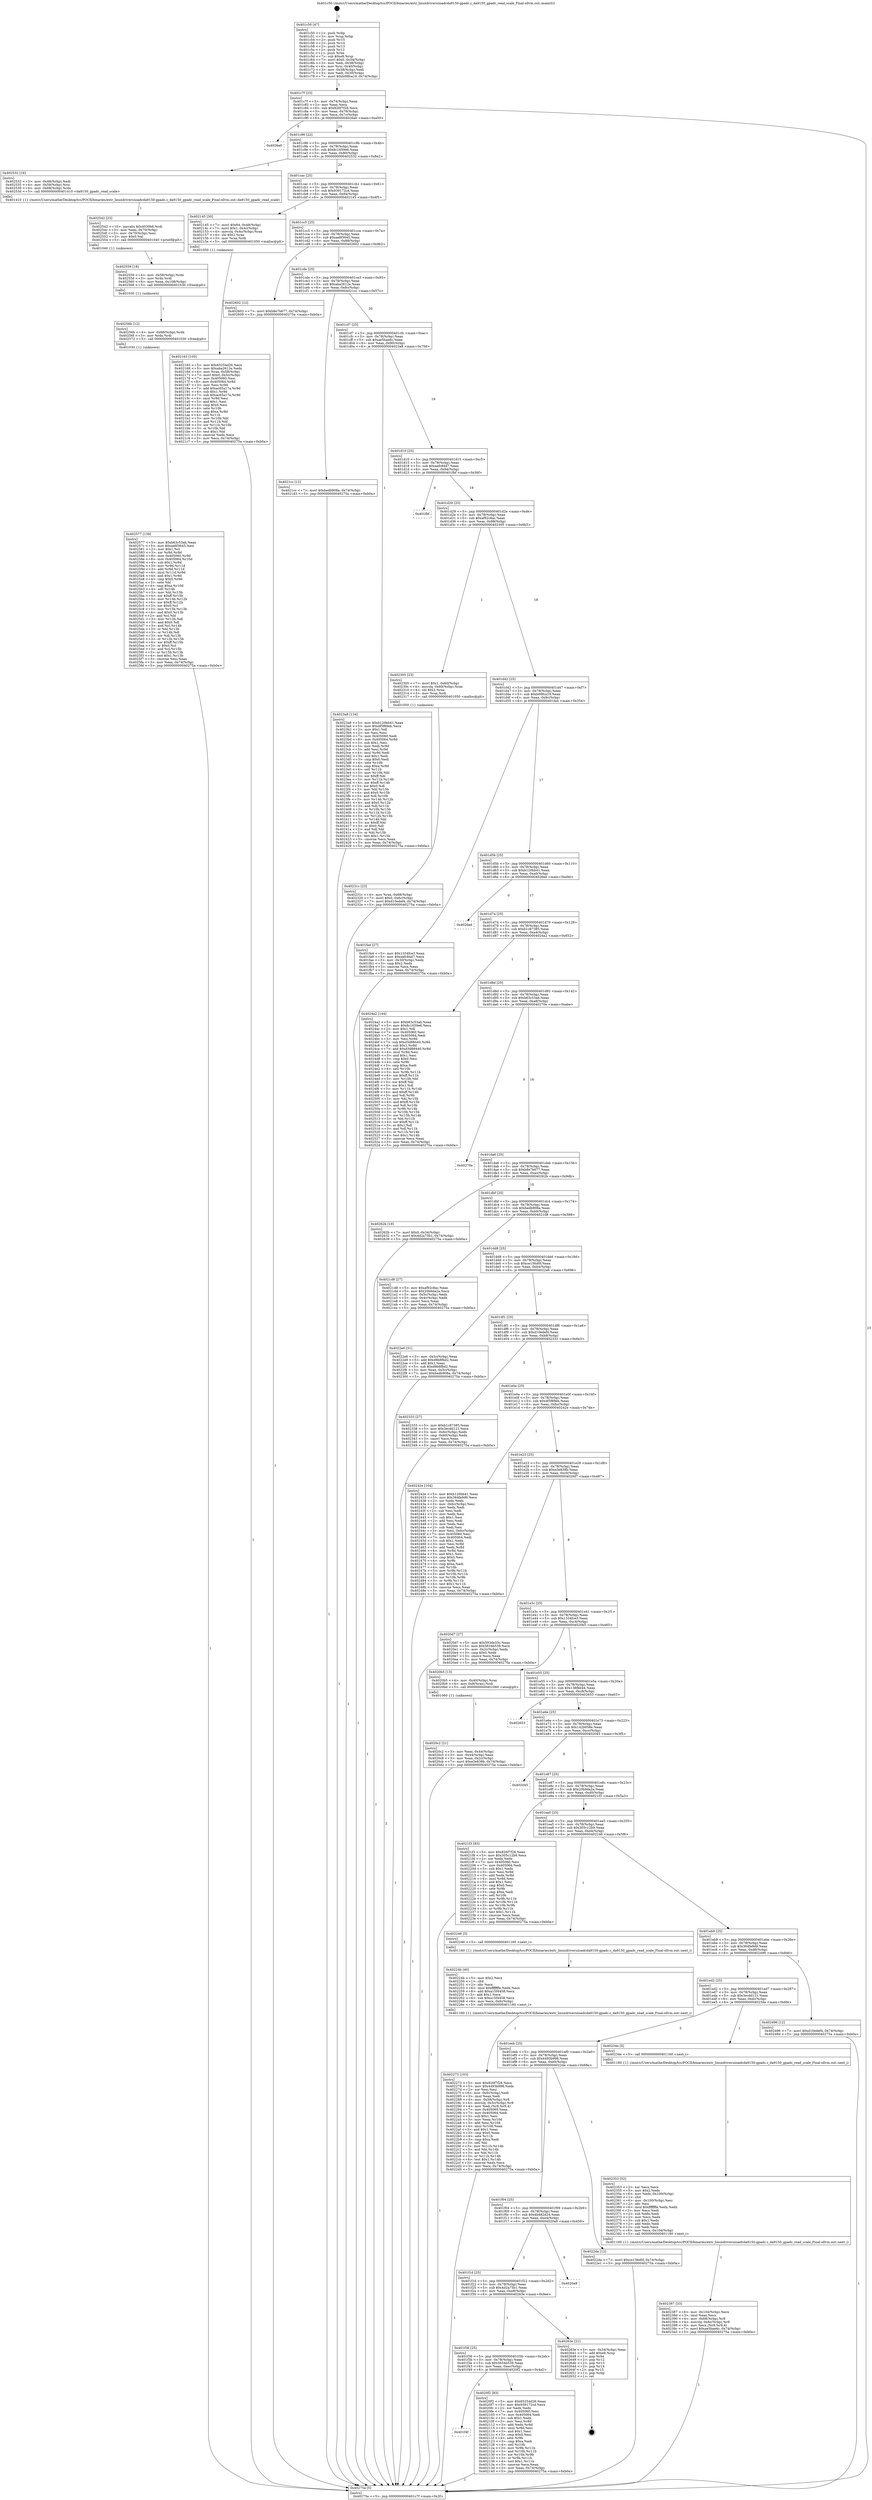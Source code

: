 digraph "0x401c50" {
  label = "0x401c50 (/mnt/c/Users/mathe/Desktop/tcc/POCII/binaries/extr_linuxdriversiioadcda9150-gpadc.c_da9150_gpadc_read_scale_Final-ollvm.out::main(0))"
  labelloc = "t"
  node[shape=record]

  Entry [label="",width=0.3,height=0.3,shape=circle,fillcolor=black,style=filled]
  "0x401c7f" [label="{
     0x401c7f [23]\l
     | [instrs]\l
     &nbsp;&nbsp;0x401c7f \<+3\>: mov -0x74(%rbp),%eax\l
     &nbsp;&nbsp;0x401c82 \<+2\>: mov %eax,%ecx\l
     &nbsp;&nbsp;0x401c84 \<+6\>: sub $0x826f7f28,%ecx\l
     &nbsp;&nbsp;0x401c8a \<+3\>: mov %eax,-0x78(%rbp)\l
     &nbsp;&nbsp;0x401c8d \<+3\>: mov %ecx,-0x7c(%rbp)\l
     &nbsp;&nbsp;0x401c90 \<+6\>: je 00000000004026a0 \<main+0xa50\>\l
  }"]
  "0x4026a0" [label="{
     0x4026a0\l
  }", style=dashed]
  "0x401c96" [label="{
     0x401c96 [22]\l
     | [instrs]\l
     &nbsp;&nbsp;0x401c96 \<+5\>: jmp 0000000000401c9b \<main+0x4b\>\l
     &nbsp;&nbsp;0x401c9b \<+3\>: mov -0x78(%rbp),%eax\l
     &nbsp;&nbsp;0x401c9e \<+5\>: sub $0x8c1659e6,%eax\l
     &nbsp;&nbsp;0x401ca3 \<+3\>: mov %eax,-0x80(%rbp)\l
     &nbsp;&nbsp;0x401ca6 \<+6\>: je 0000000000402532 \<main+0x8e2\>\l
  }"]
  Exit [label="",width=0.3,height=0.3,shape=circle,fillcolor=black,style=filled,peripheries=2]
  "0x402532" [label="{
     0x402532 [16]\l
     | [instrs]\l
     &nbsp;&nbsp;0x402532 \<+3\>: mov -0x48(%rbp),%edi\l
     &nbsp;&nbsp;0x402535 \<+4\>: mov -0x58(%rbp),%rsi\l
     &nbsp;&nbsp;0x402539 \<+4\>: mov -0x68(%rbp),%rdx\l
     &nbsp;&nbsp;0x40253d \<+5\>: call 0000000000401410 \<da9150_gpadc_read_scale\>\l
     | [calls]\l
     &nbsp;&nbsp;0x401410 \{1\} (/mnt/c/Users/mathe/Desktop/tcc/POCII/binaries/extr_linuxdriversiioadcda9150-gpadc.c_da9150_gpadc_read_scale_Final-ollvm.out::da9150_gpadc_read_scale)\l
  }"]
  "0x401cac" [label="{
     0x401cac [25]\l
     | [instrs]\l
     &nbsp;&nbsp;0x401cac \<+5\>: jmp 0000000000401cb1 \<main+0x61\>\l
     &nbsp;&nbsp;0x401cb1 \<+3\>: mov -0x78(%rbp),%eax\l
     &nbsp;&nbsp;0x401cb4 \<+5\>: sub $0x939172cd,%eax\l
     &nbsp;&nbsp;0x401cb9 \<+6\>: mov %eax,-0x84(%rbp)\l
     &nbsp;&nbsp;0x401cbf \<+6\>: je 0000000000402145 \<main+0x4f5\>\l
  }"]
  "0x402577" [label="{
     0x402577 [139]\l
     | [instrs]\l
     &nbsp;&nbsp;0x402577 \<+5\>: mov $0xb63c53ab,%eax\l
     &nbsp;&nbsp;0x40257c \<+5\>: mov $0xaa6f3645,%esi\l
     &nbsp;&nbsp;0x402581 \<+2\>: mov $0x1,%cl\l
     &nbsp;&nbsp;0x402583 \<+3\>: xor %r8d,%r8d\l
     &nbsp;&nbsp;0x402586 \<+8\>: mov 0x405060,%r9d\l
     &nbsp;&nbsp;0x40258e \<+8\>: mov 0x405064,%r10d\l
     &nbsp;&nbsp;0x402596 \<+4\>: sub $0x1,%r8d\l
     &nbsp;&nbsp;0x40259a \<+3\>: mov %r9d,%r11d\l
     &nbsp;&nbsp;0x40259d \<+3\>: add %r8d,%r11d\l
     &nbsp;&nbsp;0x4025a0 \<+4\>: imul %r11d,%r9d\l
     &nbsp;&nbsp;0x4025a4 \<+4\>: and $0x1,%r9d\l
     &nbsp;&nbsp;0x4025a8 \<+4\>: cmp $0x0,%r9d\l
     &nbsp;&nbsp;0x4025ac \<+3\>: sete %bl\l
     &nbsp;&nbsp;0x4025af \<+4\>: cmp $0xa,%r10d\l
     &nbsp;&nbsp;0x4025b3 \<+4\>: setl %r14b\l
     &nbsp;&nbsp;0x4025b7 \<+3\>: mov %bl,%r15b\l
     &nbsp;&nbsp;0x4025ba \<+4\>: xor $0xff,%r15b\l
     &nbsp;&nbsp;0x4025be \<+3\>: mov %r14b,%r12b\l
     &nbsp;&nbsp;0x4025c1 \<+4\>: xor $0xff,%r12b\l
     &nbsp;&nbsp;0x4025c5 \<+3\>: xor $0x0,%cl\l
     &nbsp;&nbsp;0x4025c8 \<+3\>: mov %r15b,%r13b\l
     &nbsp;&nbsp;0x4025cb \<+4\>: and $0x0,%r13b\l
     &nbsp;&nbsp;0x4025cf \<+2\>: and %cl,%bl\l
     &nbsp;&nbsp;0x4025d1 \<+3\>: mov %r12b,%dl\l
     &nbsp;&nbsp;0x4025d4 \<+3\>: and $0x0,%dl\l
     &nbsp;&nbsp;0x4025d7 \<+3\>: and %cl,%r14b\l
     &nbsp;&nbsp;0x4025da \<+3\>: or %bl,%r13b\l
     &nbsp;&nbsp;0x4025dd \<+3\>: or %r14b,%dl\l
     &nbsp;&nbsp;0x4025e0 \<+3\>: xor %dl,%r13b\l
     &nbsp;&nbsp;0x4025e3 \<+3\>: or %r12b,%r15b\l
     &nbsp;&nbsp;0x4025e6 \<+4\>: xor $0xff,%r15b\l
     &nbsp;&nbsp;0x4025ea \<+3\>: or $0x0,%cl\l
     &nbsp;&nbsp;0x4025ed \<+3\>: and %cl,%r15b\l
     &nbsp;&nbsp;0x4025f0 \<+3\>: or %r15b,%r13b\l
     &nbsp;&nbsp;0x4025f3 \<+4\>: test $0x1,%r13b\l
     &nbsp;&nbsp;0x4025f7 \<+3\>: cmovne %esi,%eax\l
     &nbsp;&nbsp;0x4025fa \<+3\>: mov %eax,-0x74(%rbp)\l
     &nbsp;&nbsp;0x4025fd \<+5\>: jmp 000000000040275a \<main+0xb0a\>\l
  }"]
  "0x402145" [label="{
     0x402145 [30]\l
     | [instrs]\l
     &nbsp;&nbsp;0x402145 \<+7\>: movl $0x64,-0x48(%rbp)\l
     &nbsp;&nbsp;0x40214c \<+7\>: movl $0x1,-0x4c(%rbp)\l
     &nbsp;&nbsp;0x402153 \<+4\>: movslq -0x4c(%rbp),%rax\l
     &nbsp;&nbsp;0x402157 \<+4\>: shl $0x2,%rax\l
     &nbsp;&nbsp;0x40215b \<+3\>: mov %rax,%rdi\l
     &nbsp;&nbsp;0x40215e \<+5\>: call 0000000000401050 \<malloc@plt\>\l
     | [calls]\l
     &nbsp;&nbsp;0x401050 \{1\} (unknown)\l
  }"]
  "0x401cc5" [label="{
     0x401cc5 [25]\l
     | [instrs]\l
     &nbsp;&nbsp;0x401cc5 \<+5\>: jmp 0000000000401cca \<main+0x7a\>\l
     &nbsp;&nbsp;0x401cca \<+3\>: mov -0x78(%rbp),%eax\l
     &nbsp;&nbsp;0x401ccd \<+5\>: sub $0xaa6f3645,%eax\l
     &nbsp;&nbsp;0x401cd2 \<+6\>: mov %eax,-0x88(%rbp)\l
     &nbsp;&nbsp;0x401cd8 \<+6\>: je 0000000000402602 \<main+0x9b2\>\l
  }"]
  "0x40256b" [label="{
     0x40256b [12]\l
     | [instrs]\l
     &nbsp;&nbsp;0x40256b \<+4\>: mov -0x68(%rbp),%rdx\l
     &nbsp;&nbsp;0x40256f \<+3\>: mov %rdx,%rdi\l
     &nbsp;&nbsp;0x402572 \<+5\>: call 0000000000401030 \<free@plt\>\l
     | [calls]\l
     &nbsp;&nbsp;0x401030 \{1\} (unknown)\l
  }"]
  "0x402602" [label="{
     0x402602 [12]\l
     | [instrs]\l
     &nbsp;&nbsp;0x402602 \<+7\>: movl $0xb8e7b677,-0x74(%rbp)\l
     &nbsp;&nbsp;0x402609 \<+5\>: jmp 000000000040275a \<main+0xb0a\>\l
  }"]
  "0x401cde" [label="{
     0x401cde [25]\l
     | [instrs]\l
     &nbsp;&nbsp;0x401cde \<+5\>: jmp 0000000000401ce3 \<main+0x93\>\l
     &nbsp;&nbsp;0x401ce3 \<+3\>: mov -0x78(%rbp),%eax\l
     &nbsp;&nbsp;0x401ce6 \<+5\>: sub $0xaba2612e,%eax\l
     &nbsp;&nbsp;0x401ceb \<+6\>: mov %eax,-0x8c(%rbp)\l
     &nbsp;&nbsp;0x401cf1 \<+6\>: je 00000000004021cc \<main+0x57c\>\l
  }"]
  "0x402559" [label="{
     0x402559 [18]\l
     | [instrs]\l
     &nbsp;&nbsp;0x402559 \<+4\>: mov -0x58(%rbp),%rdx\l
     &nbsp;&nbsp;0x40255d \<+3\>: mov %rdx,%rdi\l
     &nbsp;&nbsp;0x402560 \<+6\>: mov %eax,-0x108(%rbp)\l
     &nbsp;&nbsp;0x402566 \<+5\>: call 0000000000401030 \<free@plt\>\l
     | [calls]\l
     &nbsp;&nbsp;0x401030 \{1\} (unknown)\l
  }"]
  "0x4021cc" [label="{
     0x4021cc [12]\l
     | [instrs]\l
     &nbsp;&nbsp;0x4021cc \<+7\>: movl $0xbedb908a,-0x74(%rbp)\l
     &nbsp;&nbsp;0x4021d3 \<+5\>: jmp 000000000040275a \<main+0xb0a\>\l
  }"]
  "0x401cf7" [label="{
     0x401cf7 [25]\l
     | [instrs]\l
     &nbsp;&nbsp;0x401cf7 \<+5\>: jmp 0000000000401cfc \<main+0xac\>\l
     &nbsp;&nbsp;0x401cfc \<+3\>: mov -0x78(%rbp),%eax\l
     &nbsp;&nbsp;0x401cff \<+5\>: sub $0xae5bae6c,%eax\l
     &nbsp;&nbsp;0x401d04 \<+6\>: mov %eax,-0x90(%rbp)\l
     &nbsp;&nbsp;0x401d0a \<+6\>: je 00000000004023a8 \<main+0x758\>\l
  }"]
  "0x402542" [label="{
     0x402542 [23]\l
     | [instrs]\l
     &nbsp;&nbsp;0x402542 \<+10\>: movabs $0x4030b6,%rdi\l
     &nbsp;&nbsp;0x40254c \<+3\>: mov %eax,-0x70(%rbp)\l
     &nbsp;&nbsp;0x40254f \<+3\>: mov -0x70(%rbp),%esi\l
     &nbsp;&nbsp;0x402552 \<+2\>: mov $0x0,%al\l
     &nbsp;&nbsp;0x402554 \<+5\>: call 0000000000401040 \<printf@plt\>\l
     | [calls]\l
     &nbsp;&nbsp;0x401040 \{1\} (unknown)\l
  }"]
  "0x4023a8" [label="{
     0x4023a8 [134]\l
     | [instrs]\l
     &nbsp;&nbsp;0x4023a8 \<+5\>: mov $0xb120bb41,%eax\l
     &nbsp;&nbsp;0x4023ad \<+5\>: mov $0xdf5f89eb,%ecx\l
     &nbsp;&nbsp;0x4023b2 \<+2\>: mov $0x1,%dl\l
     &nbsp;&nbsp;0x4023b4 \<+2\>: xor %esi,%esi\l
     &nbsp;&nbsp;0x4023b6 \<+7\>: mov 0x405060,%edi\l
     &nbsp;&nbsp;0x4023bd \<+8\>: mov 0x405064,%r8d\l
     &nbsp;&nbsp;0x4023c5 \<+3\>: sub $0x1,%esi\l
     &nbsp;&nbsp;0x4023c8 \<+3\>: mov %edi,%r9d\l
     &nbsp;&nbsp;0x4023cb \<+3\>: add %esi,%r9d\l
     &nbsp;&nbsp;0x4023ce \<+4\>: imul %r9d,%edi\l
     &nbsp;&nbsp;0x4023d2 \<+3\>: and $0x1,%edi\l
     &nbsp;&nbsp;0x4023d5 \<+3\>: cmp $0x0,%edi\l
     &nbsp;&nbsp;0x4023d8 \<+4\>: sete %r10b\l
     &nbsp;&nbsp;0x4023dc \<+4\>: cmp $0xa,%r8d\l
     &nbsp;&nbsp;0x4023e0 \<+4\>: setl %r11b\l
     &nbsp;&nbsp;0x4023e4 \<+3\>: mov %r10b,%bl\l
     &nbsp;&nbsp;0x4023e7 \<+3\>: xor $0xff,%bl\l
     &nbsp;&nbsp;0x4023ea \<+3\>: mov %r11b,%r14b\l
     &nbsp;&nbsp;0x4023ed \<+4\>: xor $0xff,%r14b\l
     &nbsp;&nbsp;0x4023f1 \<+3\>: xor $0x0,%dl\l
     &nbsp;&nbsp;0x4023f4 \<+3\>: mov %bl,%r15b\l
     &nbsp;&nbsp;0x4023f7 \<+4\>: and $0x0,%r15b\l
     &nbsp;&nbsp;0x4023fb \<+3\>: and %dl,%r10b\l
     &nbsp;&nbsp;0x4023fe \<+3\>: mov %r14b,%r12b\l
     &nbsp;&nbsp;0x402401 \<+4\>: and $0x0,%r12b\l
     &nbsp;&nbsp;0x402405 \<+3\>: and %dl,%r11b\l
     &nbsp;&nbsp;0x402408 \<+3\>: or %r10b,%r15b\l
     &nbsp;&nbsp;0x40240b \<+3\>: or %r11b,%r12b\l
     &nbsp;&nbsp;0x40240e \<+3\>: xor %r12b,%r15b\l
     &nbsp;&nbsp;0x402411 \<+3\>: or %r14b,%bl\l
     &nbsp;&nbsp;0x402414 \<+3\>: xor $0xff,%bl\l
     &nbsp;&nbsp;0x402417 \<+3\>: or $0x0,%dl\l
     &nbsp;&nbsp;0x40241a \<+2\>: and %dl,%bl\l
     &nbsp;&nbsp;0x40241c \<+3\>: or %bl,%r15b\l
     &nbsp;&nbsp;0x40241f \<+4\>: test $0x1,%r15b\l
     &nbsp;&nbsp;0x402423 \<+3\>: cmovne %ecx,%eax\l
     &nbsp;&nbsp;0x402426 \<+3\>: mov %eax,-0x74(%rbp)\l
     &nbsp;&nbsp;0x402429 \<+5\>: jmp 000000000040275a \<main+0xb0a\>\l
  }"]
  "0x401d10" [label="{
     0x401d10 [25]\l
     | [instrs]\l
     &nbsp;&nbsp;0x401d10 \<+5\>: jmp 0000000000401d15 \<main+0xc5\>\l
     &nbsp;&nbsp;0x401d15 \<+3\>: mov -0x78(%rbp),%eax\l
     &nbsp;&nbsp;0x401d18 \<+5\>: sub $0xaefc84d7,%eax\l
     &nbsp;&nbsp;0x401d1d \<+6\>: mov %eax,-0x94(%rbp)\l
     &nbsp;&nbsp;0x401d23 \<+6\>: je 0000000000401fbf \<main+0x36f\>\l
  }"]
  "0x402387" [label="{
     0x402387 [33]\l
     | [instrs]\l
     &nbsp;&nbsp;0x402387 \<+6\>: mov -0x104(%rbp),%ecx\l
     &nbsp;&nbsp;0x40238d \<+3\>: imul %eax,%ecx\l
     &nbsp;&nbsp;0x402390 \<+4\>: mov -0x68(%rbp),%r8\l
     &nbsp;&nbsp;0x402394 \<+4\>: movslq -0x6c(%rbp),%r9\l
     &nbsp;&nbsp;0x402398 \<+4\>: mov %ecx,(%r8,%r9,4)\l
     &nbsp;&nbsp;0x40239c \<+7\>: movl $0xae5bae6c,-0x74(%rbp)\l
     &nbsp;&nbsp;0x4023a3 \<+5\>: jmp 000000000040275a \<main+0xb0a\>\l
  }"]
  "0x401fbf" [label="{
     0x401fbf\l
  }", style=dashed]
  "0x401d29" [label="{
     0x401d29 [25]\l
     | [instrs]\l
     &nbsp;&nbsp;0x401d29 \<+5\>: jmp 0000000000401d2e \<main+0xde\>\l
     &nbsp;&nbsp;0x401d2e \<+3\>: mov -0x78(%rbp),%eax\l
     &nbsp;&nbsp;0x401d31 \<+5\>: sub $0xaf92c8ac,%eax\l
     &nbsp;&nbsp;0x401d36 \<+6\>: mov %eax,-0x98(%rbp)\l
     &nbsp;&nbsp;0x401d3c \<+6\>: je 0000000000402305 \<main+0x6b5\>\l
  }"]
  "0x402353" [label="{
     0x402353 [52]\l
     | [instrs]\l
     &nbsp;&nbsp;0x402353 \<+2\>: xor %ecx,%ecx\l
     &nbsp;&nbsp;0x402355 \<+5\>: mov $0x2,%edx\l
     &nbsp;&nbsp;0x40235a \<+6\>: mov %edx,-0x100(%rbp)\l
     &nbsp;&nbsp;0x402360 \<+1\>: cltd\l
     &nbsp;&nbsp;0x402361 \<+6\>: mov -0x100(%rbp),%esi\l
     &nbsp;&nbsp;0x402367 \<+2\>: idiv %esi\l
     &nbsp;&nbsp;0x402369 \<+6\>: imul $0xfffffffe,%edx,%edx\l
     &nbsp;&nbsp;0x40236f \<+2\>: mov %ecx,%edi\l
     &nbsp;&nbsp;0x402371 \<+2\>: sub %edx,%edi\l
     &nbsp;&nbsp;0x402373 \<+2\>: mov %ecx,%edx\l
     &nbsp;&nbsp;0x402375 \<+3\>: sub $0x1,%edx\l
     &nbsp;&nbsp;0x402378 \<+2\>: add %edx,%edi\l
     &nbsp;&nbsp;0x40237a \<+2\>: sub %edi,%ecx\l
     &nbsp;&nbsp;0x40237c \<+6\>: mov %ecx,-0x104(%rbp)\l
     &nbsp;&nbsp;0x402382 \<+5\>: call 0000000000401160 \<next_i\>\l
     | [calls]\l
     &nbsp;&nbsp;0x401160 \{1\} (/mnt/c/Users/mathe/Desktop/tcc/POCII/binaries/extr_linuxdriversiioadcda9150-gpadc.c_da9150_gpadc_read_scale_Final-ollvm.out::next_i)\l
  }"]
  "0x402305" [label="{
     0x402305 [23]\l
     | [instrs]\l
     &nbsp;&nbsp;0x402305 \<+7\>: movl $0x1,-0x60(%rbp)\l
     &nbsp;&nbsp;0x40230c \<+4\>: movslq -0x60(%rbp),%rax\l
     &nbsp;&nbsp;0x402310 \<+4\>: shl $0x2,%rax\l
     &nbsp;&nbsp;0x402314 \<+3\>: mov %rax,%rdi\l
     &nbsp;&nbsp;0x402317 \<+5\>: call 0000000000401050 \<malloc@plt\>\l
     | [calls]\l
     &nbsp;&nbsp;0x401050 \{1\} (unknown)\l
  }"]
  "0x401d42" [label="{
     0x401d42 [25]\l
     | [instrs]\l
     &nbsp;&nbsp;0x401d42 \<+5\>: jmp 0000000000401d47 \<main+0xf7\>\l
     &nbsp;&nbsp;0x401d47 \<+3\>: mov -0x78(%rbp),%eax\l
     &nbsp;&nbsp;0x401d4a \<+5\>: sub $0xb09fca19,%eax\l
     &nbsp;&nbsp;0x401d4f \<+6\>: mov %eax,-0x9c(%rbp)\l
     &nbsp;&nbsp;0x401d55 \<+6\>: je 0000000000401fa4 \<main+0x354\>\l
  }"]
  "0x40231c" [label="{
     0x40231c [23]\l
     | [instrs]\l
     &nbsp;&nbsp;0x40231c \<+4\>: mov %rax,-0x68(%rbp)\l
     &nbsp;&nbsp;0x402320 \<+7\>: movl $0x0,-0x6c(%rbp)\l
     &nbsp;&nbsp;0x402327 \<+7\>: movl $0xd10edef4,-0x74(%rbp)\l
     &nbsp;&nbsp;0x40232e \<+5\>: jmp 000000000040275a \<main+0xb0a\>\l
  }"]
  "0x401fa4" [label="{
     0x401fa4 [27]\l
     | [instrs]\l
     &nbsp;&nbsp;0x401fa4 \<+5\>: mov $0x1334fce3,%eax\l
     &nbsp;&nbsp;0x401fa9 \<+5\>: mov $0xaefc84d7,%ecx\l
     &nbsp;&nbsp;0x401fae \<+3\>: mov -0x30(%rbp),%edx\l
     &nbsp;&nbsp;0x401fb1 \<+3\>: cmp $0x2,%edx\l
     &nbsp;&nbsp;0x401fb4 \<+3\>: cmovne %ecx,%eax\l
     &nbsp;&nbsp;0x401fb7 \<+3\>: mov %eax,-0x74(%rbp)\l
     &nbsp;&nbsp;0x401fba \<+5\>: jmp 000000000040275a \<main+0xb0a\>\l
  }"]
  "0x401d5b" [label="{
     0x401d5b [25]\l
     | [instrs]\l
     &nbsp;&nbsp;0x401d5b \<+5\>: jmp 0000000000401d60 \<main+0x110\>\l
     &nbsp;&nbsp;0x401d60 \<+3\>: mov -0x78(%rbp),%eax\l
     &nbsp;&nbsp;0x401d63 \<+5\>: sub $0xb120bb41,%eax\l
     &nbsp;&nbsp;0x401d68 \<+6\>: mov %eax,-0xa0(%rbp)\l
     &nbsp;&nbsp;0x401d6e \<+6\>: je 00000000004026ed \<main+0xa9d\>\l
  }"]
  "0x40275a" [label="{
     0x40275a [5]\l
     | [instrs]\l
     &nbsp;&nbsp;0x40275a \<+5\>: jmp 0000000000401c7f \<main+0x2f\>\l
  }"]
  "0x401c50" [label="{
     0x401c50 [47]\l
     | [instrs]\l
     &nbsp;&nbsp;0x401c50 \<+1\>: push %rbp\l
     &nbsp;&nbsp;0x401c51 \<+3\>: mov %rsp,%rbp\l
     &nbsp;&nbsp;0x401c54 \<+2\>: push %r15\l
     &nbsp;&nbsp;0x401c56 \<+2\>: push %r14\l
     &nbsp;&nbsp;0x401c58 \<+2\>: push %r13\l
     &nbsp;&nbsp;0x401c5a \<+2\>: push %r12\l
     &nbsp;&nbsp;0x401c5c \<+1\>: push %rbx\l
     &nbsp;&nbsp;0x401c5d \<+7\>: sub $0xe8,%rsp\l
     &nbsp;&nbsp;0x401c64 \<+7\>: movl $0x0,-0x34(%rbp)\l
     &nbsp;&nbsp;0x401c6b \<+3\>: mov %edi,-0x38(%rbp)\l
     &nbsp;&nbsp;0x401c6e \<+4\>: mov %rsi,-0x40(%rbp)\l
     &nbsp;&nbsp;0x401c72 \<+3\>: mov -0x38(%rbp),%edi\l
     &nbsp;&nbsp;0x401c75 \<+3\>: mov %edi,-0x30(%rbp)\l
     &nbsp;&nbsp;0x401c78 \<+7\>: movl $0xb09fca19,-0x74(%rbp)\l
  }"]
  "0x402273" [label="{
     0x402273 [103]\l
     | [instrs]\l
     &nbsp;&nbsp;0x402273 \<+5\>: mov $0x826f7f28,%ecx\l
     &nbsp;&nbsp;0x402278 \<+5\>: mov $0x4493b998,%edx\l
     &nbsp;&nbsp;0x40227d \<+2\>: xor %esi,%esi\l
     &nbsp;&nbsp;0x40227f \<+6\>: mov -0xfc(%rbp),%edi\l
     &nbsp;&nbsp;0x402285 \<+3\>: imul %eax,%edi\l
     &nbsp;&nbsp;0x402288 \<+4\>: mov -0x58(%rbp),%r8\l
     &nbsp;&nbsp;0x40228c \<+4\>: movslq -0x5c(%rbp),%r9\l
     &nbsp;&nbsp;0x402290 \<+4\>: mov %edi,(%r8,%r9,4)\l
     &nbsp;&nbsp;0x402294 \<+7\>: mov 0x405060,%eax\l
     &nbsp;&nbsp;0x40229b \<+7\>: mov 0x405064,%edi\l
     &nbsp;&nbsp;0x4022a2 \<+3\>: sub $0x1,%esi\l
     &nbsp;&nbsp;0x4022a5 \<+3\>: mov %eax,%r10d\l
     &nbsp;&nbsp;0x4022a8 \<+3\>: add %esi,%r10d\l
     &nbsp;&nbsp;0x4022ab \<+4\>: imul %r10d,%eax\l
     &nbsp;&nbsp;0x4022af \<+3\>: and $0x1,%eax\l
     &nbsp;&nbsp;0x4022b2 \<+3\>: cmp $0x0,%eax\l
     &nbsp;&nbsp;0x4022b5 \<+4\>: sete %r11b\l
     &nbsp;&nbsp;0x4022b9 \<+3\>: cmp $0xa,%edi\l
     &nbsp;&nbsp;0x4022bc \<+3\>: setl %bl\l
     &nbsp;&nbsp;0x4022bf \<+3\>: mov %r11b,%r14b\l
     &nbsp;&nbsp;0x4022c2 \<+3\>: and %bl,%r14b\l
     &nbsp;&nbsp;0x4022c5 \<+3\>: xor %bl,%r11b\l
     &nbsp;&nbsp;0x4022c8 \<+3\>: or %r11b,%r14b\l
     &nbsp;&nbsp;0x4022cb \<+4\>: test $0x1,%r14b\l
     &nbsp;&nbsp;0x4022cf \<+3\>: cmovne %edx,%ecx\l
     &nbsp;&nbsp;0x4022d2 \<+3\>: mov %ecx,-0x74(%rbp)\l
     &nbsp;&nbsp;0x4022d5 \<+5\>: jmp 000000000040275a \<main+0xb0a\>\l
  }"]
  "0x4026ed" [label="{
     0x4026ed\l
  }", style=dashed]
  "0x401d74" [label="{
     0x401d74 [25]\l
     | [instrs]\l
     &nbsp;&nbsp;0x401d74 \<+5\>: jmp 0000000000401d79 \<main+0x129\>\l
     &nbsp;&nbsp;0x401d79 \<+3\>: mov -0x78(%rbp),%eax\l
     &nbsp;&nbsp;0x401d7c \<+5\>: sub $0xb1c87385,%eax\l
     &nbsp;&nbsp;0x401d81 \<+6\>: mov %eax,-0xa4(%rbp)\l
     &nbsp;&nbsp;0x401d87 \<+6\>: je 00000000004024a2 \<main+0x852\>\l
  }"]
  "0x40224b" [label="{
     0x40224b [40]\l
     | [instrs]\l
     &nbsp;&nbsp;0x40224b \<+5\>: mov $0x2,%ecx\l
     &nbsp;&nbsp;0x402250 \<+1\>: cltd\l
     &nbsp;&nbsp;0x402251 \<+2\>: idiv %ecx\l
     &nbsp;&nbsp;0x402253 \<+6\>: imul $0xfffffffe,%edx,%ecx\l
     &nbsp;&nbsp;0x402259 \<+6\>: add $0xa15f4458,%ecx\l
     &nbsp;&nbsp;0x40225f \<+3\>: add $0x1,%ecx\l
     &nbsp;&nbsp;0x402262 \<+6\>: sub $0xa15f4458,%ecx\l
     &nbsp;&nbsp;0x402268 \<+6\>: mov %ecx,-0xfc(%rbp)\l
     &nbsp;&nbsp;0x40226e \<+5\>: call 0000000000401160 \<next_i\>\l
     | [calls]\l
     &nbsp;&nbsp;0x401160 \{1\} (/mnt/c/Users/mathe/Desktop/tcc/POCII/binaries/extr_linuxdriversiioadcda9150-gpadc.c_da9150_gpadc_read_scale_Final-ollvm.out::next_i)\l
  }"]
  "0x4024a2" [label="{
     0x4024a2 [144]\l
     | [instrs]\l
     &nbsp;&nbsp;0x4024a2 \<+5\>: mov $0xb63c53ab,%eax\l
     &nbsp;&nbsp;0x4024a7 \<+5\>: mov $0x8c1659e6,%ecx\l
     &nbsp;&nbsp;0x4024ac \<+2\>: mov $0x1,%dl\l
     &nbsp;&nbsp;0x4024ae \<+7\>: mov 0x405060,%esi\l
     &nbsp;&nbsp;0x4024b5 \<+7\>: mov 0x405064,%edi\l
     &nbsp;&nbsp;0x4024bc \<+3\>: mov %esi,%r8d\l
     &nbsp;&nbsp;0x4024bf \<+7\>: sub $0xd3d88440,%r8d\l
     &nbsp;&nbsp;0x4024c6 \<+4\>: sub $0x1,%r8d\l
     &nbsp;&nbsp;0x4024ca \<+7\>: add $0xd3d88440,%r8d\l
     &nbsp;&nbsp;0x4024d1 \<+4\>: imul %r8d,%esi\l
     &nbsp;&nbsp;0x4024d5 \<+3\>: and $0x1,%esi\l
     &nbsp;&nbsp;0x4024d8 \<+3\>: cmp $0x0,%esi\l
     &nbsp;&nbsp;0x4024db \<+4\>: sete %r9b\l
     &nbsp;&nbsp;0x4024df \<+3\>: cmp $0xa,%edi\l
     &nbsp;&nbsp;0x4024e2 \<+4\>: setl %r10b\l
     &nbsp;&nbsp;0x4024e6 \<+3\>: mov %r9b,%r11b\l
     &nbsp;&nbsp;0x4024e9 \<+4\>: xor $0xff,%r11b\l
     &nbsp;&nbsp;0x4024ed \<+3\>: mov %r10b,%bl\l
     &nbsp;&nbsp;0x4024f0 \<+3\>: xor $0xff,%bl\l
     &nbsp;&nbsp;0x4024f3 \<+3\>: xor $0x1,%dl\l
     &nbsp;&nbsp;0x4024f6 \<+3\>: mov %r11b,%r14b\l
     &nbsp;&nbsp;0x4024f9 \<+4\>: and $0xff,%r14b\l
     &nbsp;&nbsp;0x4024fd \<+3\>: and %dl,%r9b\l
     &nbsp;&nbsp;0x402500 \<+3\>: mov %bl,%r15b\l
     &nbsp;&nbsp;0x402503 \<+4\>: and $0xff,%r15b\l
     &nbsp;&nbsp;0x402507 \<+3\>: and %dl,%r10b\l
     &nbsp;&nbsp;0x40250a \<+3\>: or %r9b,%r14b\l
     &nbsp;&nbsp;0x40250d \<+3\>: or %r10b,%r15b\l
     &nbsp;&nbsp;0x402510 \<+3\>: xor %r15b,%r14b\l
     &nbsp;&nbsp;0x402513 \<+3\>: or %bl,%r11b\l
     &nbsp;&nbsp;0x402516 \<+4\>: xor $0xff,%r11b\l
     &nbsp;&nbsp;0x40251a \<+3\>: or $0x1,%dl\l
     &nbsp;&nbsp;0x40251d \<+3\>: and %dl,%r11b\l
     &nbsp;&nbsp;0x402520 \<+3\>: or %r11b,%r14b\l
     &nbsp;&nbsp;0x402523 \<+4\>: test $0x1,%r14b\l
     &nbsp;&nbsp;0x402527 \<+3\>: cmovne %ecx,%eax\l
     &nbsp;&nbsp;0x40252a \<+3\>: mov %eax,-0x74(%rbp)\l
     &nbsp;&nbsp;0x40252d \<+5\>: jmp 000000000040275a \<main+0xb0a\>\l
  }"]
  "0x401d8d" [label="{
     0x401d8d [25]\l
     | [instrs]\l
     &nbsp;&nbsp;0x401d8d \<+5\>: jmp 0000000000401d92 \<main+0x142\>\l
     &nbsp;&nbsp;0x401d92 \<+3\>: mov -0x78(%rbp),%eax\l
     &nbsp;&nbsp;0x401d95 \<+5\>: sub $0xb63c53ab,%eax\l
     &nbsp;&nbsp;0x401d9a \<+6\>: mov %eax,-0xa8(%rbp)\l
     &nbsp;&nbsp;0x401da0 \<+6\>: je 000000000040270e \<main+0xabe\>\l
  }"]
  "0x402163" [label="{
     0x402163 [105]\l
     | [instrs]\l
     &nbsp;&nbsp;0x402163 \<+5\>: mov $0x65254d26,%ecx\l
     &nbsp;&nbsp;0x402168 \<+5\>: mov $0xaba2612e,%edx\l
     &nbsp;&nbsp;0x40216d \<+4\>: mov %rax,-0x58(%rbp)\l
     &nbsp;&nbsp;0x402171 \<+7\>: movl $0x0,-0x5c(%rbp)\l
     &nbsp;&nbsp;0x402178 \<+7\>: mov 0x405060,%esi\l
     &nbsp;&nbsp;0x40217f \<+8\>: mov 0x405064,%r8d\l
     &nbsp;&nbsp;0x402187 \<+3\>: mov %esi,%r9d\l
     &nbsp;&nbsp;0x40218a \<+7\>: add $0xac65a17a,%r9d\l
     &nbsp;&nbsp;0x402191 \<+4\>: sub $0x1,%r9d\l
     &nbsp;&nbsp;0x402195 \<+7\>: sub $0xac65a17a,%r9d\l
     &nbsp;&nbsp;0x40219c \<+4\>: imul %r9d,%esi\l
     &nbsp;&nbsp;0x4021a0 \<+3\>: and $0x1,%esi\l
     &nbsp;&nbsp;0x4021a3 \<+3\>: cmp $0x0,%esi\l
     &nbsp;&nbsp;0x4021a6 \<+4\>: sete %r10b\l
     &nbsp;&nbsp;0x4021aa \<+4\>: cmp $0xa,%r8d\l
     &nbsp;&nbsp;0x4021ae \<+4\>: setl %r11b\l
     &nbsp;&nbsp;0x4021b2 \<+3\>: mov %r10b,%bl\l
     &nbsp;&nbsp;0x4021b5 \<+3\>: and %r11b,%bl\l
     &nbsp;&nbsp;0x4021b8 \<+3\>: xor %r11b,%r10b\l
     &nbsp;&nbsp;0x4021bb \<+3\>: or %r10b,%bl\l
     &nbsp;&nbsp;0x4021be \<+3\>: test $0x1,%bl\l
     &nbsp;&nbsp;0x4021c1 \<+3\>: cmovne %edx,%ecx\l
     &nbsp;&nbsp;0x4021c4 \<+3\>: mov %ecx,-0x74(%rbp)\l
     &nbsp;&nbsp;0x4021c7 \<+5\>: jmp 000000000040275a \<main+0xb0a\>\l
  }"]
  "0x40270e" [label="{
     0x40270e\l
  }", style=dashed]
  "0x401da6" [label="{
     0x401da6 [25]\l
     | [instrs]\l
     &nbsp;&nbsp;0x401da6 \<+5\>: jmp 0000000000401dab \<main+0x15b\>\l
     &nbsp;&nbsp;0x401dab \<+3\>: mov -0x78(%rbp),%eax\l
     &nbsp;&nbsp;0x401dae \<+5\>: sub $0xb8e7b677,%eax\l
     &nbsp;&nbsp;0x401db3 \<+6\>: mov %eax,-0xac(%rbp)\l
     &nbsp;&nbsp;0x401db9 \<+6\>: je 000000000040262b \<main+0x9db\>\l
  }"]
  "0x401f4f" [label="{
     0x401f4f\l
  }", style=dashed]
  "0x40262b" [label="{
     0x40262b [19]\l
     | [instrs]\l
     &nbsp;&nbsp;0x40262b \<+7\>: movl $0x0,-0x34(%rbp)\l
     &nbsp;&nbsp;0x402632 \<+7\>: movl $0x4d2a75b1,-0x74(%rbp)\l
     &nbsp;&nbsp;0x402639 \<+5\>: jmp 000000000040275a \<main+0xb0a\>\l
  }"]
  "0x401dbf" [label="{
     0x401dbf [25]\l
     | [instrs]\l
     &nbsp;&nbsp;0x401dbf \<+5\>: jmp 0000000000401dc4 \<main+0x174\>\l
     &nbsp;&nbsp;0x401dc4 \<+3\>: mov -0x78(%rbp),%eax\l
     &nbsp;&nbsp;0x401dc7 \<+5\>: sub $0xbedb908a,%eax\l
     &nbsp;&nbsp;0x401dcc \<+6\>: mov %eax,-0xb0(%rbp)\l
     &nbsp;&nbsp;0x401dd2 \<+6\>: je 00000000004021d8 \<main+0x588\>\l
  }"]
  "0x4020f2" [label="{
     0x4020f2 [83]\l
     | [instrs]\l
     &nbsp;&nbsp;0x4020f2 \<+5\>: mov $0x65254d26,%eax\l
     &nbsp;&nbsp;0x4020f7 \<+5\>: mov $0x939172cd,%ecx\l
     &nbsp;&nbsp;0x4020fc \<+2\>: xor %edx,%edx\l
     &nbsp;&nbsp;0x4020fe \<+7\>: mov 0x405060,%esi\l
     &nbsp;&nbsp;0x402105 \<+7\>: mov 0x405064,%edi\l
     &nbsp;&nbsp;0x40210c \<+3\>: sub $0x1,%edx\l
     &nbsp;&nbsp;0x40210f \<+3\>: mov %esi,%r8d\l
     &nbsp;&nbsp;0x402112 \<+3\>: add %edx,%r8d\l
     &nbsp;&nbsp;0x402115 \<+4\>: imul %r8d,%esi\l
     &nbsp;&nbsp;0x402119 \<+3\>: and $0x1,%esi\l
     &nbsp;&nbsp;0x40211c \<+3\>: cmp $0x0,%esi\l
     &nbsp;&nbsp;0x40211f \<+4\>: sete %r9b\l
     &nbsp;&nbsp;0x402123 \<+3\>: cmp $0xa,%edi\l
     &nbsp;&nbsp;0x402126 \<+4\>: setl %r10b\l
     &nbsp;&nbsp;0x40212a \<+3\>: mov %r9b,%r11b\l
     &nbsp;&nbsp;0x40212d \<+3\>: and %r10b,%r11b\l
     &nbsp;&nbsp;0x402130 \<+3\>: xor %r10b,%r9b\l
     &nbsp;&nbsp;0x402133 \<+3\>: or %r9b,%r11b\l
     &nbsp;&nbsp;0x402136 \<+4\>: test $0x1,%r11b\l
     &nbsp;&nbsp;0x40213a \<+3\>: cmovne %ecx,%eax\l
     &nbsp;&nbsp;0x40213d \<+3\>: mov %eax,-0x74(%rbp)\l
     &nbsp;&nbsp;0x402140 \<+5\>: jmp 000000000040275a \<main+0xb0a\>\l
  }"]
  "0x4021d8" [label="{
     0x4021d8 [27]\l
     | [instrs]\l
     &nbsp;&nbsp;0x4021d8 \<+5\>: mov $0xaf92c8ac,%eax\l
     &nbsp;&nbsp;0x4021dd \<+5\>: mov $0x20b9da2a,%ecx\l
     &nbsp;&nbsp;0x4021e2 \<+3\>: mov -0x5c(%rbp),%edx\l
     &nbsp;&nbsp;0x4021e5 \<+3\>: cmp -0x4c(%rbp),%edx\l
     &nbsp;&nbsp;0x4021e8 \<+3\>: cmovl %ecx,%eax\l
     &nbsp;&nbsp;0x4021eb \<+3\>: mov %eax,-0x74(%rbp)\l
     &nbsp;&nbsp;0x4021ee \<+5\>: jmp 000000000040275a \<main+0xb0a\>\l
  }"]
  "0x401dd8" [label="{
     0x401dd8 [25]\l
     | [instrs]\l
     &nbsp;&nbsp;0x401dd8 \<+5\>: jmp 0000000000401ddd \<main+0x18d\>\l
     &nbsp;&nbsp;0x401ddd \<+3\>: mov -0x78(%rbp),%eax\l
     &nbsp;&nbsp;0x401de0 \<+5\>: sub $0xce156d0f,%eax\l
     &nbsp;&nbsp;0x401de5 \<+6\>: mov %eax,-0xb4(%rbp)\l
     &nbsp;&nbsp;0x401deb \<+6\>: je 00000000004022e6 \<main+0x696\>\l
  }"]
  "0x401f36" [label="{
     0x401f36 [25]\l
     | [instrs]\l
     &nbsp;&nbsp;0x401f36 \<+5\>: jmp 0000000000401f3b \<main+0x2eb\>\l
     &nbsp;&nbsp;0x401f3b \<+3\>: mov -0x78(%rbp),%eax\l
     &nbsp;&nbsp;0x401f3e \<+5\>: sub $0x5634b539,%eax\l
     &nbsp;&nbsp;0x401f43 \<+6\>: mov %eax,-0xec(%rbp)\l
     &nbsp;&nbsp;0x401f49 \<+6\>: je 00000000004020f2 \<main+0x4a2\>\l
  }"]
  "0x4022e6" [label="{
     0x4022e6 [31]\l
     | [instrs]\l
     &nbsp;&nbsp;0x4022e6 \<+3\>: mov -0x5c(%rbp),%eax\l
     &nbsp;&nbsp;0x4022e9 \<+5\>: add $0xd9b8fbd2,%eax\l
     &nbsp;&nbsp;0x4022ee \<+3\>: add $0x1,%eax\l
     &nbsp;&nbsp;0x4022f1 \<+5\>: sub $0xd9b8fbd2,%eax\l
     &nbsp;&nbsp;0x4022f6 \<+3\>: mov %eax,-0x5c(%rbp)\l
     &nbsp;&nbsp;0x4022f9 \<+7\>: movl $0xbedb908a,-0x74(%rbp)\l
     &nbsp;&nbsp;0x402300 \<+5\>: jmp 000000000040275a \<main+0xb0a\>\l
  }"]
  "0x401df1" [label="{
     0x401df1 [25]\l
     | [instrs]\l
     &nbsp;&nbsp;0x401df1 \<+5\>: jmp 0000000000401df6 \<main+0x1a6\>\l
     &nbsp;&nbsp;0x401df6 \<+3\>: mov -0x78(%rbp),%eax\l
     &nbsp;&nbsp;0x401df9 \<+5\>: sub $0xd10edef4,%eax\l
     &nbsp;&nbsp;0x401dfe \<+6\>: mov %eax,-0xb8(%rbp)\l
     &nbsp;&nbsp;0x401e04 \<+6\>: je 0000000000402333 \<main+0x6e3\>\l
  }"]
  "0x40263e" [label="{
     0x40263e [21]\l
     | [instrs]\l
     &nbsp;&nbsp;0x40263e \<+3\>: mov -0x34(%rbp),%eax\l
     &nbsp;&nbsp;0x402641 \<+7\>: add $0xe8,%rsp\l
     &nbsp;&nbsp;0x402648 \<+1\>: pop %rbx\l
     &nbsp;&nbsp;0x402649 \<+2\>: pop %r12\l
     &nbsp;&nbsp;0x40264b \<+2\>: pop %r13\l
     &nbsp;&nbsp;0x40264d \<+2\>: pop %r14\l
     &nbsp;&nbsp;0x40264f \<+2\>: pop %r15\l
     &nbsp;&nbsp;0x402651 \<+1\>: pop %rbp\l
     &nbsp;&nbsp;0x402652 \<+1\>: ret\l
  }"]
  "0x402333" [label="{
     0x402333 [27]\l
     | [instrs]\l
     &nbsp;&nbsp;0x402333 \<+5\>: mov $0xb1c87385,%eax\l
     &nbsp;&nbsp;0x402338 \<+5\>: mov $0x3ecdd121,%ecx\l
     &nbsp;&nbsp;0x40233d \<+3\>: mov -0x6c(%rbp),%edx\l
     &nbsp;&nbsp;0x402340 \<+3\>: cmp -0x60(%rbp),%edx\l
     &nbsp;&nbsp;0x402343 \<+3\>: cmovl %ecx,%eax\l
     &nbsp;&nbsp;0x402346 \<+3\>: mov %eax,-0x74(%rbp)\l
     &nbsp;&nbsp;0x402349 \<+5\>: jmp 000000000040275a \<main+0xb0a\>\l
  }"]
  "0x401e0a" [label="{
     0x401e0a [25]\l
     | [instrs]\l
     &nbsp;&nbsp;0x401e0a \<+5\>: jmp 0000000000401e0f \<main+0x1bf\>\l
     &nbsp;&nbsp;0x401e0f \<+3\>: mov -0x78(%rbp),%eax\l
     &nbsp;&nbsp;0x401e12 \<+5\>: sub $0xdf5f89eb,%eax\l
     &nbsp;&nbsp;0x401e17 \<+6\>: mov %eax,-0xbc(%rbp)\l
     &nbsp;&nbsp;0x401e1d \<+6\>: je 000000000040242e \<main+0x7de\>\l
  }"]
  "0x401f1d" [label="{
     0x401f1d [25]\l
     | [instrs]\l
     &nbsp;&nbsp;0x401f1d \<+5\>: jmp 0000000000401f22 \<main+0x2d2\>\l
     &nbsp;&nbsp;0x401f22 \<+3\>: mov -0x78(%rbp),%eax\l
     &nbsp;&nbsp;0x401f25 \<+5\>: sub $0x4d2a75b1,%eax\l
     &nbsp;&nbsp;0x401f2a \<+6\>: mov %eax,-0xe8(%rbp)\l
     &nbsp;&nbsp;0x401f30 \<+6\>: je 000000000040263e \<main+0x9ee\>\l
  }"]
  "0x40242e" [label="{
     0x40242e [104]\l
     | [instrs]\l
     &nbsp;&nbsp;0x40242e \<+5\>: mov $0xb120bb41,%eax\l
     &nbsp;&nbsp;0x402433 \<+5\>: mov $0x364fa9d9,%ecx\l
     &nbsp;&nbsp;0x402438 \<+2\>: xor %edx,%edx\l
     &nbsp;&nbsp;0x40243a \<+3\>: mov -0x6c(%rbp),%esi\l
     &nbsp;&nbsp;0x40243d \<+2\>: mov %edx,%edi\l
     &nbsp;&nbsp;0x40243f \<+2\>: sub %esi,%edi\l
     &nbsp;&nbsp;0x402441 \<+2\>: mov %edx,%esi\l
     &nbsp;&nbsp;0x402443 \<+3\>: sub $0x1,%esi\l
     &nbsp;&nbsp;0x402446 \<+2\>: add %esi,%edi\l
     &nbsp;&nbsp;0x402448 \<+2\>: mov %edx,%esi\l
     &nbsp;&nbsp;0x40244a \<+2\>: sub %edi,%esi\l
     &nbsp;&nbsp;0x40244c \<+3\>: mov %esi,-0x6c(%rbp)\l
     &nbsp;&nbsp;0x40244f \<+7\>: mov 0x405060,%esi\l
     &nbsp;&nbsp;0x402456 \<+7\>: mov 0x405064,%edi\l
     &nbsp;&nbsp;0x40245d \<+3\>: sub $0x1,%edx\l
     &nbsp;&nbsp;0x402460 \<+3\>: mov %esi,%r8d\l
     &nbsp;&nbsp;0x402463 \<+3\>: add %edx,%r8d\l
     &nbsp;&nbsp;0x402466 \<+4\>: imul %r8d,%esi\l
     &nbsp;&nbsp;0x40246a \<+3\>: and $0x1,%esi\l
     &nbsp;&nbsp;0x40246d \<+3\>: cmp $0x0,%esi\l
     &nbsp;&nbsp;0x402470 \<+4\>: sete %r9b\l
     &nbsp;&nbsp;0x402474 \<+3\>: cmp $0xa,%edi\l
     &nbsp;&nbsp;0x402477 \<+4\>: setl %r10b\l
     &nbsp;&nbsp;0x40247b \<+3\>: mov %r9b,%r11b\l
     &nbsp;&nbsp;0x40247e \<+3\>: and %r10b,%r11b\l
     &nbsp;&nbsp;0x402481 \<+3\>: xor %r10b,%r9b\l
     &nbsp;&nbsp;0x402484 \<+3\>: or %r9b,%r11b\l
     &nbsp;&nbsp;0x402487 \<+4\>: test $0x1,%r11b\l
     &nbsp;&nbsp;0x40248b \<+3\>: cmovne %ecx,%eax\l
     &nbsp;&nbsp;0x40248e \<+3\>: mov %eax,-0x74(%rbp)\l
     &nbsp;&nbsp;0x402491 \<+5\>: jmp 000000000040275a \<main+0xb0a\>\l
  }"]
  "0x401e23" [label="{
     0x401e23 [25]\l
     | [instrs]\l
     &nbsp;&nbsp;0x401e23 \<+5\>: jmp 0000000000401e28 \<main+0x1d8\>\l
     &nbsp;&nbsp;0x401e28 \<+3\>: mov -0x78(%rbp),%eax\l
     &nbsp;&nbsp;0x401e2b \<+5\>: sub $0xe3e838b,%eax\l
     &nbsp;&nbsp;0x401e30 \<+6\>: mov %eax,-0xc0(%rbp)\l
     &nbsp;&nbsp;0x401e36 \<+6\>: je 00000000004020d7 \<main+0x487\>\l
  }"]
  "0x4020a9" [label="{
     0x4020a9\l
  }", style=dashed]
  "0x4020d7" [label="{
     0x4020d7 [27]\l
     | [instrs]\l
     &nbsp;&nbsp;0x4020d7 \<+5\>: mov $0x593de33c,%eax\l
     &nbsp;&nbsp;0x4020dc \<+5\>: mov $0x5634b539,%ecx\l
     &nbsp;&nbsp;0x4020e1 \<+3\>: mov -0x2c(%rbp),%edx\l
     &nbsp;&nbsp;0x4020e4 \<+3\>: cmp $0x0,%edx\l
     &nbsp;&nbsp;0x4020e7 \<+3\>: cmove %ecx,%eax\l
     &nbsp;&nbsp;0x4020ea \<+3\>: mov %eax,-0x74(%rbp)\l
     &nbsp;&nbsp;0x4020ed \<+5\>: jmp 000000000040275a \<main+0xb0a\>\l
  }"]
  "0x401e3c" [label="{
     0x401e3c [25]\l
     | [instrs]\l
     &nbsp;&nbsp;0x401e3c \<+5\>: jmp 0000000000401e41 \<main+0x1f1\>\l
     &nbsp;&nbsp;0x401e41 \<+3\>: mov -0x78(%rbp),%eax\l
     &nbsp;&nbsp;0x401e44 \<+5\>: sub $0x1334fce3,%eax\l
     &nbsp;&nbsp;0x401e49 \<+6\>: mov %eax,-0xc4(%rbp)\l
     &nbsp;&nbsp;0x401e4f \<+6\>: je 00000000004020b5 \<main+0x465\>\l
  }"]
  "0x401f04" [label="{
     0x401f04 [25]\l
     | [instrs]\l
     &nbsp;&nbsp;0x401f04 \<+5\>: jmp 0000000000401f09 \<main+0x2b9\>\l
     &nbsp;&nbsp;0x401f09 \<+3\>: mov -0x78(%rbp),%eax\l
     &nbsp;&nbsp;0x401f0c \<+5\>: sub $0x4b482d24,%eax\l
     &nbsp;&nbsp;0x401f11 \<+6\>: mov %eax,-0xe4(%rbp)\l
     &nbsp;&nbsp;0x401f17 \<+6\>: je 00000000004020a9 \<main+0x459\>\l
  }"]
  "0x4020b5" [label="{
     0x4020b5 [13]\l
     | [instrs]\l
     &nbsp;&nbsp;0x4020b5 \<+4\>: mov -0x40(%rbp),%rax\l
     &nbsp;&nbsp;0x4020b9 \<+4\>: mov 0x8(%rax),%rdi\l
     &nbsp;&nbsp;0x4020bd \<+5\>: call 0000000000401060 \<atoi@plt\>\l
     | [calls]\l
     &nbsp;&nbsp;0x401060 \{1\} (unknown)\l
  }"]
  "0x401e55" [label="{
     0x401e55 [25]\l
     | [instrs]\l
     &nbsp;&nbsp;0x401e55 \<+5\>: jmp 0000000000401e5a \<main+0x20a\>\l
     &nbsp;&nbsp;0x401e5a \<+3\>: mov -0x78(%rbp),%eax\l
     &nbsp;&nbsp;0x401e5d \<+5\>: sub $0x138fbb44,%eax\l
     &nbsp;&nbsp;0x401e62 \<+6\>: mov %eax,-0xc8(%rbp)\l
     &nbsp;&nbsp;0x401e68 \<+6\>: je 0000000000402653 \<main+0xa03\>\l
  }"]
  "0x4020c2" [label="{
     0x4020c2 [21]\l
     | [instrs]\l
     &nbsp;&nbsp;0x4020c2 \<+3\>: mov %eax,-0x44(%rbp)\l
     &nbsp;&nbsp;0x4020c5 \<+3\>: mov -0x44(%rbp),%eax\l
     &nbsp;&nbsp;0x4020c8 \<+3\>: mov %eax,-0x2c(%rbp)\l
     &nbsp;&nbsp;0x4020cb \<+7\>: movl $0xe3e838b,-0x74(%rbp)\l
     &nbsp;&nbsp;0x4020d2 \<+5\>: jmp 000000000040275a \<main+0xb0a\>\l
  }"]
  "0x4022da" [label="{
     0x4022da [12]\l
     | [instrs]\l
     &nbsp;&nbsp;0x4022da \<+7\>: movl $0xce156d0f,-0x74(%rbp)\l
     &nbsp;&nbsp;0x4022e1 \<+5\>: jmp 000000000040275a \<main+0xb0a\>\l
  }"]
  "0x402653" [label="{
     0x402653\l
  }", style=dashed]
  "0x401e6e" [label="{
     0x401e6e [25]\l
     | [instrs]\l
     &nbsp;&nbsp;0x401e6e \<+5\>: jmp 0000000000401e73 \<main+0x223\>\l
     &nbsp;&nbsp;0x401e73 \<+3\>: mov -0x78(%rbp),%eax\l
     &nbsp;&nbsp;0x401e76 \<+5\>: sub $0x142b058e,%eax\l
     &nbsp;&nbsp;0x401e7b \<+6\>: mov %eax,-0xcc(%rbp)\l
     &nbsp;&nbsp;0x401e81 \<+6\>: je 0000000000402045 \<main+0x3f5\>\l
  }"]
  "0x401eeb" [label="{
     0x401eeb [25]\l
     | [instrs]\l
     &nbsp;&nbsp;0x401eeb \<+5\>: jmp 0000000000401ef0 \<main+0x2a0\>\l
     &nbsp;&nbsp;0x401ef0 \<+3\>: mov -0x78(%rbp),%eax\l
     &nbsp;&nbsp;0x401ef3 \<+5\>: sub $0x4493b998,%eax\l
     &nbsp;&nbsp;0x401ef8 \<+6\>: mov %eax,-0xe0(%rbp)\l
     &nbsp;&nbsp;0x401efe \<+6\>: je 00000000004022da \<main+0x68a\>\l
  }"]
  "0x402045" [label="{
     0x402045\l
  }", style=dashed]
  "0x401e87" [label="{
     0x401e87 [25]\l
     | [instrs]\l
     &nbsp;&nbsp;0x401e87 \<+5\>: jmp 0000000000401e8c \<main+0x23c\>\l
     &nbsp;&nbsp;0x401e8c \<+3\>: mov -0x78(%rbp),%eax\l
     &nbsp;&nbsp;0x401e8f \<+5\>: sub $0x20b9da2a,%eax\l
     &nbsp;&nbsp;0x401e94 \<+6\>: mov %eax,-0xd0(%rbp)\l
     &nbsp;&nbsp;0x401e9a \<+6\>: je 00000000004021f3 \<main+0x5a3\>\l
  }"]
  "0x40234e" [label="{
     0x40234e [5]\l
     | [instrs]\l
     &nbsp;&nbsp;0x40234e \<+5\>: call 0000000000401160 \<next_i\>\l
     | [calls]\l
     &nbsp;&nbsp;0x401160 \{1\} (/mnt/c/Users/mathe/Desktop/tcc/POCII/binaries/extr_linuxdriversiioadcda9150-gpadc.c_da9150_gpadc_read_scale_Final-ollvm.out::next_i)\l
  }"]
  "0x4021f3" [label="{
     0x4021f3 [83]\l
     | [instrs]\l
     &nbsp;&nbsp;0x4021f3 \<+5\>: mov $0x826f7f28,%eax\l
     &nbsp;&nbsp;0x4021f8 \<+5\>: mov $0x305c12b9,%ecx\l
     &nbsp;&nbsp;0x4021fd \<+2\>: xor %edx,%edx\l
     &nbsp;&nbsp;0x4021ff \<+7\>: mov 0x405060,%esi\l
     &nbsp;&nbsp;0x402206 \<+7\>: mov 0x405064,%edi\l
     &nbsp;&nbsp;0x40220d \<+3\>: sub $0x1,%edx\l
     &nbsp;&nbsp;0x402210 \<+3\>: mov %esi,%r8d\l
     &nbsp;&nbsp;0x402213 \<+3\>: add %edx,%r8d\l
     &nbsp;&nbsp;0x402216 \<+4\>: imul %r8d,%esi\l
     &nbsp;&nbsp;0x40221a \<+3\>: and $0x1,%esi\l
     &nbsp;&nbsp;0x40221d \<+3\>: cmp $0x0,%esi\l
     &nbsp;&nbsp;0x402220 \<+4\>: sete %r9b\l
     &nbsp;&nbsp;0x402224 \<+3\>: cmp $0xa,%edi\l
     &nbsp;&nbsp;0x402227 \<+4\>: setl %r10b\l
     &nbsp;&nbsp;0x40222b \<+3\>: mov %r9b,%r11b\l
     &nbsp;&nbsp;0x40222e \<+3\>: and %r10b,%r11b\l
     &nbsp;&nbsp;0x402231 \<+3\>: xor %r10b,%r9b\l
     &nbsp;&nbsp;0x402234 \<+3\>: or %r9b,%r11b\l
     &nbsp;&nbsp;0x402237 \<+4\>: test $0x1,%r11b\l
     &nbsp;&nbsp;0x40223b \<+3\>: cmovne %ecx,%eax\l
     &nbsp;&nbsp;0x40223e \<+3\>: mov %eax,-0x74(%rbp)\l
     &nbsp;&nbsp;0x402241 \<+5\>: jmp 000000000040275a \<main+0xb0a\>\l
  }"]
  "0x401ea0" [label="{
     0x401ea0 [25]\l
     | [instrs]\l
     &nbsp;&nbsp;0x401ea0 \<+5\>: jmp 0000000000401ea5 \<main+0x255\>\l
     &nbsp;&nbsp;0x401ea5 \<+3\>: mov -0x78(%rbp),%eax\l
     &nbsp;&nbsp;0x401ea8 \<+5\>: sub $0x305c12b9,%eax\l
     &nbsp;&nbsp;0x401ead \<+6\>: mov %eax,-0xd4(%rbp)\l
     &nbsp;&nbsp;0x401eb3 \<+6\>: je 0000000000402246 \<main+0x5f6\>\l
  }"]
  "0x401ed2" [label="{
     0x401ed2 [25]\l
     | [instrs]\l
     &nbsp;&nbsp;0x401ed2 \<+5\>: jmp 0000000000401ed7 \<main+0x287\>\l
     &nbsp;&nbsp;0x401ed7 \<+3\>: mov -0x78(%rbp),%eax\l
     &nbsp;&nbsp;0x401eda \<+5\>: sub $0x3ecdd121,%eax\l
     &nbsp;&nbsp;0x401edf \<+6\>: mov %eax,-0xdc(%rbp)\l
     &nbsp;&nbsp;0x401ee5 \<+6\>: je 000000000040234e \<main+0x6fe\>\l
  }"]
  "0x402246" [label="{
     0x402246 [5]\l
     | [instrs]\l
     &nbsp;&nbsp;0x402246 \<+5\>: call 0000000000401160 \<next_i\>\l
     | [calls]\l
     &nbsp;&nbsp;0x401160 \{1\} (/mnt/c/Users/mathe/Desktop/tcc/POCII/binaries/extr_linuxdriversiioadcda9150-gpadc.c_da9150_gpadc_read_scale_Final-ollvm.out::next_i)\l
  }"]
  "0x401eb9" [label="{
     0x401eb9 [25]\l
     | [instrs]\l
     &nbsp;&nbsp;0x401eb9 \<+5\>: jmp 0000000000401ebe \<main+0x26e\>\l
     &nbsp;&nbsp;0x401ebe \<+3\>: mov -0x78(%rbp),%eax\l
     &nbsp;&nbsp;0x401ec1 \<+5\>: sub $0x364fa9d9,%eax\l
     &nbsp;&nbsp;0x401ec6 \<+6\>: mov %eax,-0xd8(%rbp)\l
     &nbsp;&nbsp;0x401ecc \<+6\>: je 0000000000402496 \<main+0x846\>\l
  }"]
  "0x402496" [label="{
     0x402496 [12]\l
     | [instrs]\l
     &nbsp;&nbsp;0x402496 \<+7\>: movl $0xd10edef4,-0x74(%rbp)\l
     &nbsp;&nbsp;0x40249d \<+5\>: jmp 000000000040275a \<main+0xb0a\>\l
  }"]
  Entry -> "0x401c50" [label=" 1"]
  "0x401c7f" -> "0x4026a0" [label=" 0"]
  "0x401c7f" -> "0x401c96" [label=" 24"]
  "0x40263e" -> Exit [label=" 1"]
  "0x401c96" -> "0x402532" [label=" 1"]
  "0x401c96" -> "0x401cac" [label=" 23"]
  "0x40262b" -> "0x40275a" [label=" 1"]
  "0x401cac" -> "0x402145" [label=" 1"]
  "0x401cac" -> "0x401cc5" [label=" 22"]
  "0x402602" -> "0x40275a" [label=" 1"]
  "0x401cc5" -> "0x402602" [label=" 1"]
  "0x401cc5" -> "0x401cde" [label=" 21"]
  "0x402577" -> "0x40275a" [label=" 1"]
  "0x401cde" -> "0x4021cc" [label=" 1"]
  "0x401cde" -> "0x401cf7" [label=" 20"]
  "0x40256b" -> "0x402577" [label=" 1"]
  "0x401cf7" -> "0x4023a8" [label=" 1"]
  "0x401cf7" -> "0x401d10" [label=" 19"]
  "0x402559" -> "0x40256b" [label=" 1"]
  "0x401d10" -> "0x401fbf" [label=" 0"]
  "0x401d10" -> "0x401d29" [label=" 19"]
  "0x402542" -> "0x402559" [label=" 1"]
  "0x401d29" -> "0x402305" [label=" 1"]
  "0x401d29" -> "0x401d42" [label=" 18"]
  "0x402532" -> "0x402542" [label=" 1"]
  "0x401d42" -> "0x401fa4" [label=" 1"]
  "0x401d42" -> "0x401d5b" [label=" 17"]
  "0x401fa4" -> "0x40275a" [label=" 1"]
  "0x401c50" -> "0x401c7f" [label=" 1"]
  "0x40275a" -> "0x401c7f" [label=" 23"]
  "0x4024a2" -> "0x40275a" [label=" 1"]
  "0x401d5b" -> "0x4026ed" [label=" 0"]
  "0x401d5b" -> "0x401d74" [label=" 17"]
  "0x402496" -> "0x40275a" [label=" 1"]
  "0x401d74" -> "0x4024a2" [label=" 1"]
  "0x401d74" -> "0x401d8d" [label=" 16"]
  "0x40242e" -> "0x40275a" [label=" 1"]
  "0x401d8d" -> "0x40270e" [label=" 0"]
  "0x401d8d" -> "0x401da6" [label=" 16"]
  "0x4023a8" -> "0x40275a" [label=" 1"]
  "0x401da6" -> "0x40262b" [label=" 1"]
  "0x401da6" -> "0x401dbf" [label=" 15"]
  "0x402387" -> "0x40275a" [label=" 1"]
  "0x401dbf" -> "0x4021d8" [label=" 2"]
  "0x401dbf" -> "0x401dd8" [label=" 13"]
  "0x402353" -> "0x402387" [label=" 1"]
  "0x401dd8" -> "0x4022e6" [label=" 1"]
  "0x401dd8" -> "0x401df1" [label=" 12"]
  "0x402333" -> "0x40275a" [label=" 2"]
  "0x401df1" -> "0x402333" [label=" 2"]
  "0x401df1" -> "0x401e0a" [label=" 10"]
  "0x40231c" -> "0x40275a" [label=" 1"]
  "0x401e0a" -> "0x40242e" [label=" 1"]
  "0x401e0a" -> "0x401e23" [label=" 9"]
  "0x4022e6" -> "0x40275a" [label=" 1"]
  "0x401e23" -> "0x4020d7" [label=" 1"]
  "0x401e23" -> "0x401e3c" [label=" 8"]
  "0x4022da" -> "0x40275a" [label=" 1"]
  "0x401e3c" -> "0x4020b5" [label=" 1"]
  "0x401e3c" -> "0x401e55" [label=" 7"]
  "0x4020b5" -> "0x4020c2" [label=" 1"]
  "0x4020c2" -> "0x40275a" [label=" 1"]
  "0x4020d7" -> "0x40275a" [label=" 1"]
  "0x40224b" -> "0x402273" [label=" 1"]
  "0x401e55" -> "0x402653" [label=" 0"]
  "0x401e55" -> "0x401e6e" [label=" 7"]
  "0x402246" -> "0x40224b" [label=" 1"]
  "0x401e6e" -> "0x402045" [label=" 0"]
  "0x401e6e" -> "0x401e87" [label=" 7"]
  "0x4021d8" -> "0x40275a" [label=" 2"]
  "0x401e87" -> "0x4021f3" [label=" 1"]
  "0x401e87" -> "0x401ea0" [label=" 6"]
  "0x4021cc" -> "0x40275a" [label=" 1"]
  "0x401ea0" -> "0x402246" [label=" 1"]
  "0x401ea0" -> "0x401eb9" [label=" 5"]
  "0x402145" -> "0x402163" [label=" 1"]
  "0x401eb9" -> "0x402496" [label=" 1"]
  "0x401eb9" -> "0x401ed2" [label=" 4"]
  "0x402163" -> "0x40275a" [label=" 1"]
  "0x401ed2" -> "0x40234e" [label=" 1"]
  "0x401ed2" -> "0x401eeb" [label=" 3"]
  "0x4021f3" -> "0x40275a" [label=" 1"]
  "0x401eeb" -> "0x4022da" [label=" 1"]
  "0x401eeb" -> "0x401f04" [label=" 2"]
  "0x402273" -> "0x40275a" [label=" 1"]
  "0x401f04" -> "0x4020a9" [label=" 0"]
  "0x401f04" -> "0x401f1d" [label=" 2"]
  "0x402305" -> "0x40231c" [label=" 1"]
  "0x401f1d" -> "0x40263e" [label=" 1"]
  "0x401f1d" -> "0x401f36" [label=" 1"]
  "0x40234e" -> "0x402353" [label=" 1"]
  "0x401f36" -> "0x4020f2" [label=" 1"]
  "0x401f36" -> "0x401f4f" [label=" 0"]
  "0x4020f2" -> "0x40275a" [label=" 1"]
}
